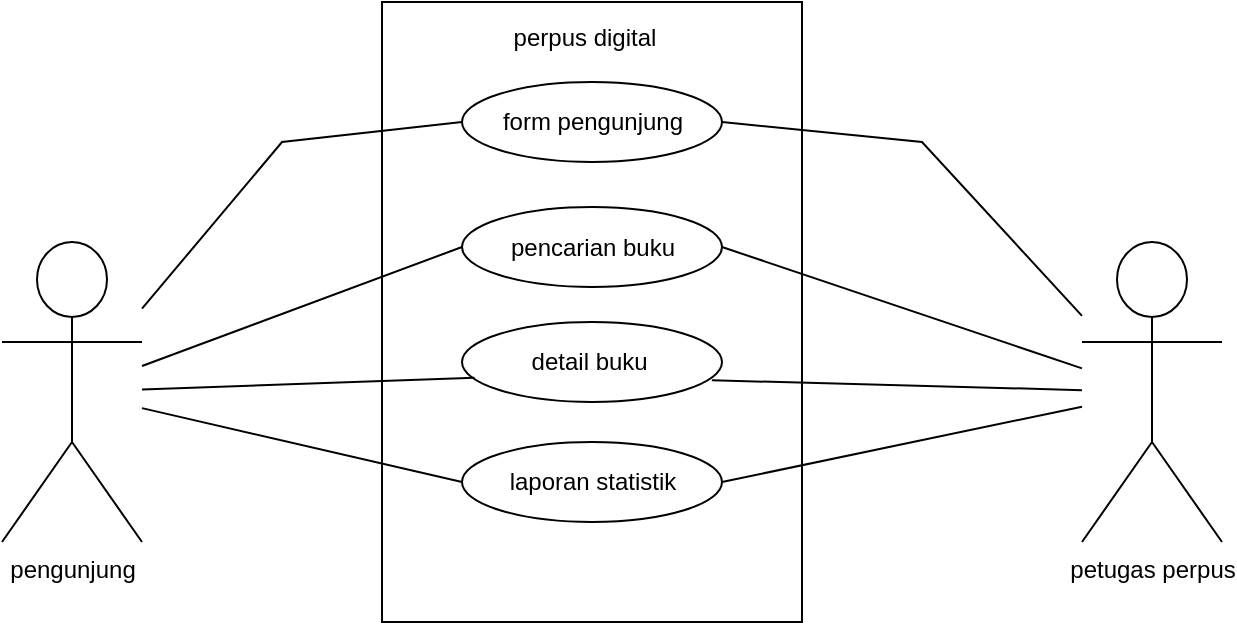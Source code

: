 <mxfile version="23.0.2" type="github">
  <diagram name="Page-1" id="sro4XjNO_-2DhSH7OH-7">
    <mxGraphModel dx="880" dy="460" grid="1" gridSize="10" guides="1" tooltips="1" connect="1" arrows="1" fold="1" page="1" pageScale="1" pageWidth="850" pageHeight="1100" math="0" shadow="0">
      <root>
        <mxCell id="0" />
        <mxCell id="1" parent="0" />
        <mxCell id="eDt_D7NXVGRkP205Qjfb-1" value="pengunjung" style="shape=umlActor;verticalLabelPosition=bottom;verticalAlign=top;html=1;outlineConnect=0;" vertex="1" parent="1">
          <mxGeometry x="50" y="240" width="70" height="150" as="geometry" />
        </mxCell>
        <mxCell id="eDt_D7NXVGRkP205Qjfb-2" value="petugas perpus" style="shape=umlActor;verticalLabelPosition=bottom;verticalAlign=top;html=1;outlineConnect=0;" vertex="1" parent="1">
          <mxGeometry x="590" y="240" width="70" height="150" as="geometry" />
        </mxCell>
        <mxCell id="eDt_D7NXVGRkP205Qjfb-4" value="" style="rounded=0;whiteSpace=wrap;html=1;" vertex="1" parent="1">
          <mxGeometry x="240" y="120" width="210" height="310" as="geometry" />
        </mxCell>
        <mxCell id="eDt_D7NXVGRkP205Qjfb-10" value="" style="ellipse;whiteSpace=wrap;html=1;" vertex="1" parent="1">
          <mxGeometry x="280" y="222.5" width="130" height="40" as="geometry" />
        </mxCell>
        <mxCell id="eDt_D7NXVGRkP205Qjfb-13" value="pencarian buku" style="text;html=1;strokeColor=none;fillColor=none;align=center;verticalAlign=middle;whiteSpace=wrap;rounded=0;" vertex="1" parent="1">
          <mxGeometry x="297.5" y="235" width="95" height="15" as="geometry" />
        </mxCell>
        <mxCell id="eDt_D7NXVGRkP205Qjfb-14" value="" style="ellipse;whiteSpace=wrap;html=1;" vertex="1" parent="1">
          <mxGeometry x="280" y="280" width="130" height="40" as="geometry" />
        </mxCell>
        <mxCell id="eDt_D7NXVGRkP205Qjfb-16" value="" style="ellipse;whiteSpace=wrap;html=1;" vertex="1" parent="1">
          <mxGeometry x="280" y="340" width="130" height="40" as="geometry" />
        </mxCell>
        <mxCell id="eDt_D7NXVGRkP205Qjfb-19" value="" style="ellipse;whiteSpace=wrap;html=1;" vertex="1" parent="1">
          <mxGeometry x="280" y="160" width="130" height="40" as="geometry" />
        </mxCell>
        <mxCell id="eDt_D7NXVGRkP205Qjfb-20" value="detail buku&amp;nbsp;" style="text;html=1;strokeColor=none;fillColor=none;align=center;verticalAlign=middle;whiteSpace=wrap;rounded=0;" vertex="1" parent="1">
          <mxGeometry x="307.5" y="285" width="75" height="30" as="geometry" />
        </mxCell>
        <mxCell id="eDt_D7NXVGRkP205Qjfb-21" value="laporan statistik" style="text;html=1;strokeColor=none;fillColor=none;align=center;verticalAlign=middle;whiteSpace=wrap;rounded=0;" vertex="1" parent="1">
          <mxGeometry x="292.5" y="352.5" width="105" height="15" as="geometry" />
        </mxCell>
        <mxCell id="eDt_D7NXVGRkP205Qjfb-22" value="form pengunjung" style="text;html=1;strokeColor=none;fillColor=none;align=center;verticalAlign=middle;whiteSpace=wrap;rounded=0;" vertex="1" parent="1">
          <mxGeometry x="297.5" y="172.5" width="95" height="15" as="geometry" />
        </mxCell>
        <mxCell id="eDt_D7NXVGRkP205Qjfb-23" value="perpus digital" style="text;html=1;strokeColor=none;fillColor=none;align=center;verticalAlign=middle;whiteSpace=wrap;rounded=0;" vertex="1" parent="1">
          <mxGeometry x="280" y="130" width="122.5" height="15" as="geometry" />
        </mxCell>
        <mxCell id="eDt_D7NXVGRkP205Qjfb-24" value="" style="endArrow=none;html=1;rounded=0;entryX=0;entryY=0.5;entryDx=0;entryDy=0;" edge="1" parent="1" source="eDt_D7NXVGRkP205Qjfb-1" target="eDt_D7NXVGRkP205Qjfb-19">
          <mxGeometry width="50" height="50" relative="1" as="geometry">
            <mxPoint x="140" y="240" as="sourcePoint" />
            <mxPoint x="270" y="180" as="targetPoint" />
            <Array as="points">
              <mxPoint x="190" y="190" />
            </Array>
          </mxGeometry>
        </mxCell>
        <mxCell id="eDt_D7NXVGRkP205Qjfb-27" value="" style="endArrow=none;html=1;rounded=0;entryX=0;entryY=0.5;entryDx=0;entryDy=0;" edge="1" parent="1" source="eDt_D7NXVGRkP205Qjfb-1" target="eDt_D7NXVGRkP205Qjfb-10">
          <mxGeometry width="50" height="50" relative="1" as="geometry">
            <mxPoint x="140" y="270" as="sourcePoint" />
            <mxPoint x="190" y="240" as="targetPoint" />
          </mxGeometry>
        </mxCell>
        <mxCell id="eDt_D7NXVGRkP205Qjfb-28" value="" style="endArrow=none;html=1;rounded=0;entryX=0.048;entryY=0.697;entryDx=0;entryDy=0;entryPerimeter=0;" edge="1" parent="1" source="eDt_D7NXVGRkP205Qjfb-1" target="eDt_D7NXVGRkP205Qjfb-14">
          <mxGeometry width="50" height="50" relative="1" as="geometry">
            <mxPoint x="120" y="340" as="sourcePoint" />
            <mxPoint x="170" y="290" as="targetPoint" />
          </mxGeometry>
        </mxCell>
        <mxCell id="eDt_D7NXVGRkP205Qjfb-29" value="" style="endArrow=none;html=1;rounded=0;exitX=1;exitY=0.5;exitDx=0;exitDy=0;" edge="1" parent="1" source="eDt_D7NXVGRkP205Qjfb-19" target="eDt_D7NXVGRkP205Qjfb-2">
          <mxGeometry width="50" height="50" relative="1" as="geometry">
            <mxPoint x="540" y="335" as="sourcePoint" />
            <mxPoint x="590" y="285" as="targetPoint" />
            <Array as="points">
              <mxPoint x="510" y="190" />
            </Array>
          </mxGeometry>
        </mxCell>
        <mxCell id="eDt_D7NXVGRkP205Qjfb-30" value="" style="endArrow=none;html=1;rounded=0;exitX=1;exitY=0.5;exitDx=0;exitDy=0;" edge="1" parent="1" source="eDt_D7NXVGRkP205Qjfb-10" target="eDt_D7NXVGRkP205Qjfb-2">
          <mxGeometry width="50" height="50" relative="1" as="geometry">
            <mxPoint x="540" y="335" as="sourcePoint" />
            <mxPoint x="590" y="285" as="targetPoint" />
          </mxGeometry>
        </mxCell>
        <mxCell id="eDt_D7NXVGRkP205Qjfb-31" value="" style="endArrow=none;html=1;rounded=0;exitX=0.961;exitY=0.728;exitDx=0;exitDy=0;exitPerimeter=0;" edge="1" parent="1" source="eDt_D7NXVGRkP205Qjfb-14" target="eDt_D7NXVGRkP205Qjfb-2">
          <mxGeometry width="50" height="50" relative="1" as="geometry">
            <mxPoint x="420" y="253" as="sourcePoint" />
            <mxPoint x="600" y="295" as="targetPoint" />
          </mxGeometry>
        </mxCell>
        <mxCell id="eDt_D7NXVGRkP205Qjfb-32" value="" style="endArrow=none;html=1;rounded=0;exitX=1;exitY=0.5;exitDx=0;exitDy=0;" edge="1" parent="1" source="eDt_D7NXVGRkP205Qjfb-16" target="eDt_D7NXVGRkP205Qjfb-2">
          <mxGeometry width="50" height="50" relative="1" as="geometry">
            <mxPoint x="410" y="360" as="sourcePoint" />
            <mxPoint x="610" y="305" as="targetPoint" />
          </mxGeometry>
        </mxCell>
        <mxCell id="eDt_D7NXVGRkP205Qjfb-34" value="" style="endArrow=none;html=1;rounded=0;entryX=0;entryY=0.5;entryDx=0;entryDy=0;" edge="1" parent="1" source="eDt_D7NXVGRkP205Qjfb-1" target="eDt_D7NXVGRkP205Qjfb-16">
          <mxGeometry width="50" height="50" relative="1" as="geometry">
            <mxPoint x="130" y="324" as="sourcePoint" />
            <mxPoint x="296" y="318" as="targetPoint" />
          </mxGeometry>
        </mxCell>
      </root>
    </mxGraphModel>
  </diagram>
</mxfile>
